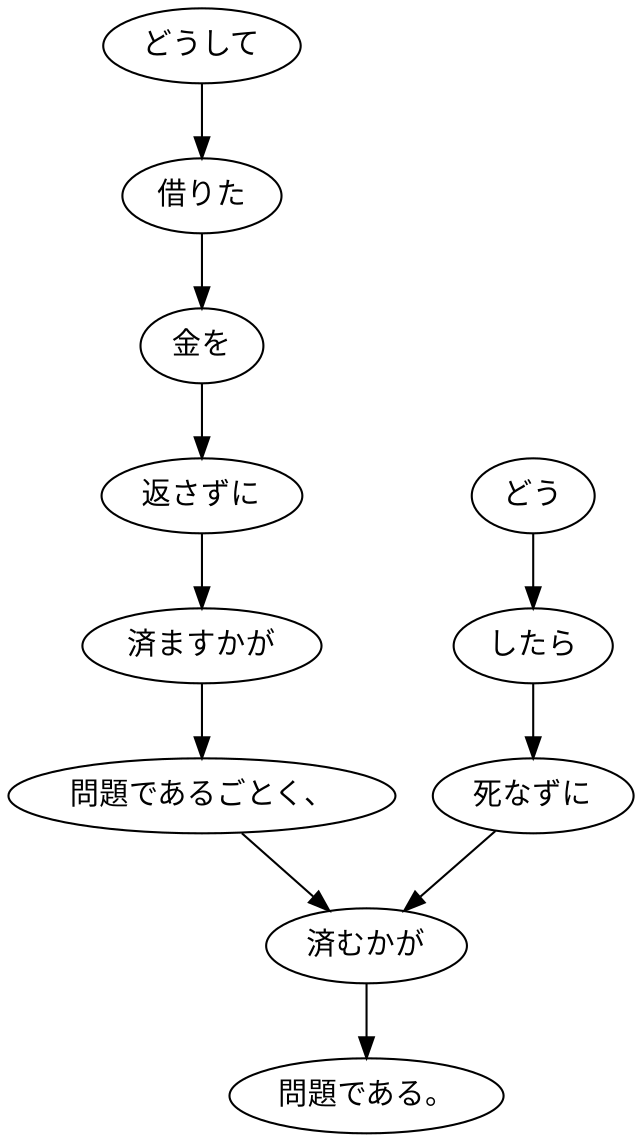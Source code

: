 digraph graph8583 {
	node0 [label="どうして"];
	node1 [label="借りた"];
	node2 [label="金を"];
	node3 [label="返さずに"];
	node4 [label="済ますかが"];
	node5 [label="問題であるごとく、"];
	node6 [label="どう"];
	node7 [label="したら"];
	node8 [label="死なずに"];
	node9 [label="済むかが"];
	node10 [label="問題である。"];
	node0 -> node1;
	node1 -> node2;
	node2 -> node3;
	node3 -> node4;
	node4 -> node5;
	node5 -> node9;
	node6 -> node7;
	node7 -> node8;
	node8 -> node9;
	node9 -> node10;
}
